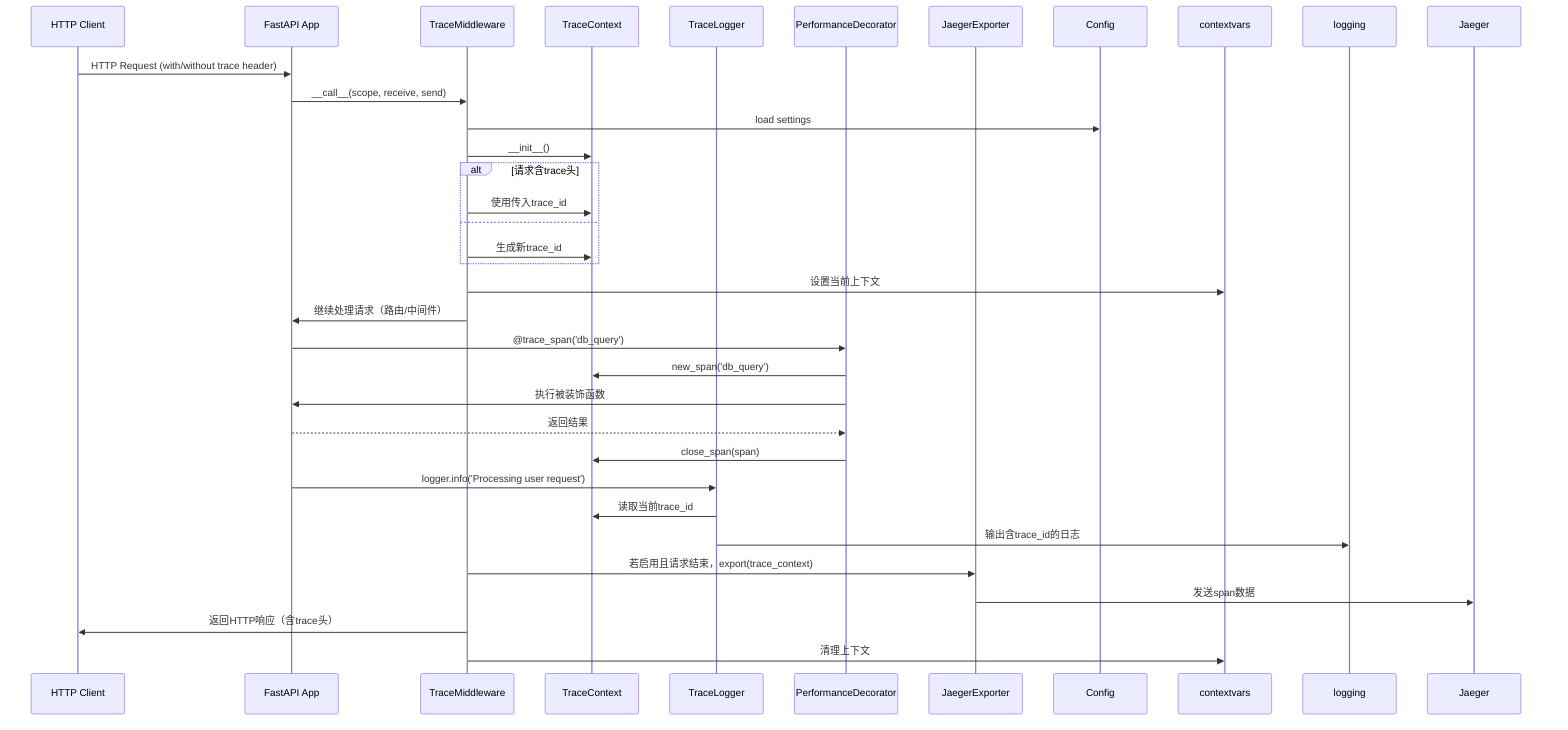 sequenceDiagram
    participant Client as HTTP Client
    participant FastAPI as FastAPI App
    participant TM as TraceMiddleware
    participant TC as TraceContext
    participant TL as TraceLogger
    participant PD as PerformanceDecorator
    participant JE as JaegerExporter
    participant Config as Config
    Client->>FastAPI: HTTP Request (with/without trace header)
    FastAPI->>TM: __call__(scope, receive, send)
    TM->>Config: load settings
    TM->>TC: __init__()  # 创建TraceContext实例
    alt 请求含trace头
        TM->>TC: 使用传入trace_id
    else
        TM->>TC: 生成新trace_id
    end
    TM->>contextvars: 设置当前上下文
    TM->>FastAPI: 继续处理请求（路由/中间件）
    FastAPI->>PD: @trace_span('db_query')
    PD->>TC: new_span('db_query')
    PD->>FastAPI: 执行被装饰函数
    FastAPI-->>PD: 返回结果
    PD->>TC: close_span(span)
    FastAPI->>TL: logger.info('Processing user request')
    TL->>TC: 读取当前trace_id
    TL->>logging: 输出含trace_id的日志
    TM->>JE: 若启用且请求结束，export(trace_context)
    JE->>Jaeger: 发送span数据
    TM->>Client: 返回HTTP响应（含trace头）
    TM->>contextvars: 清理上下文